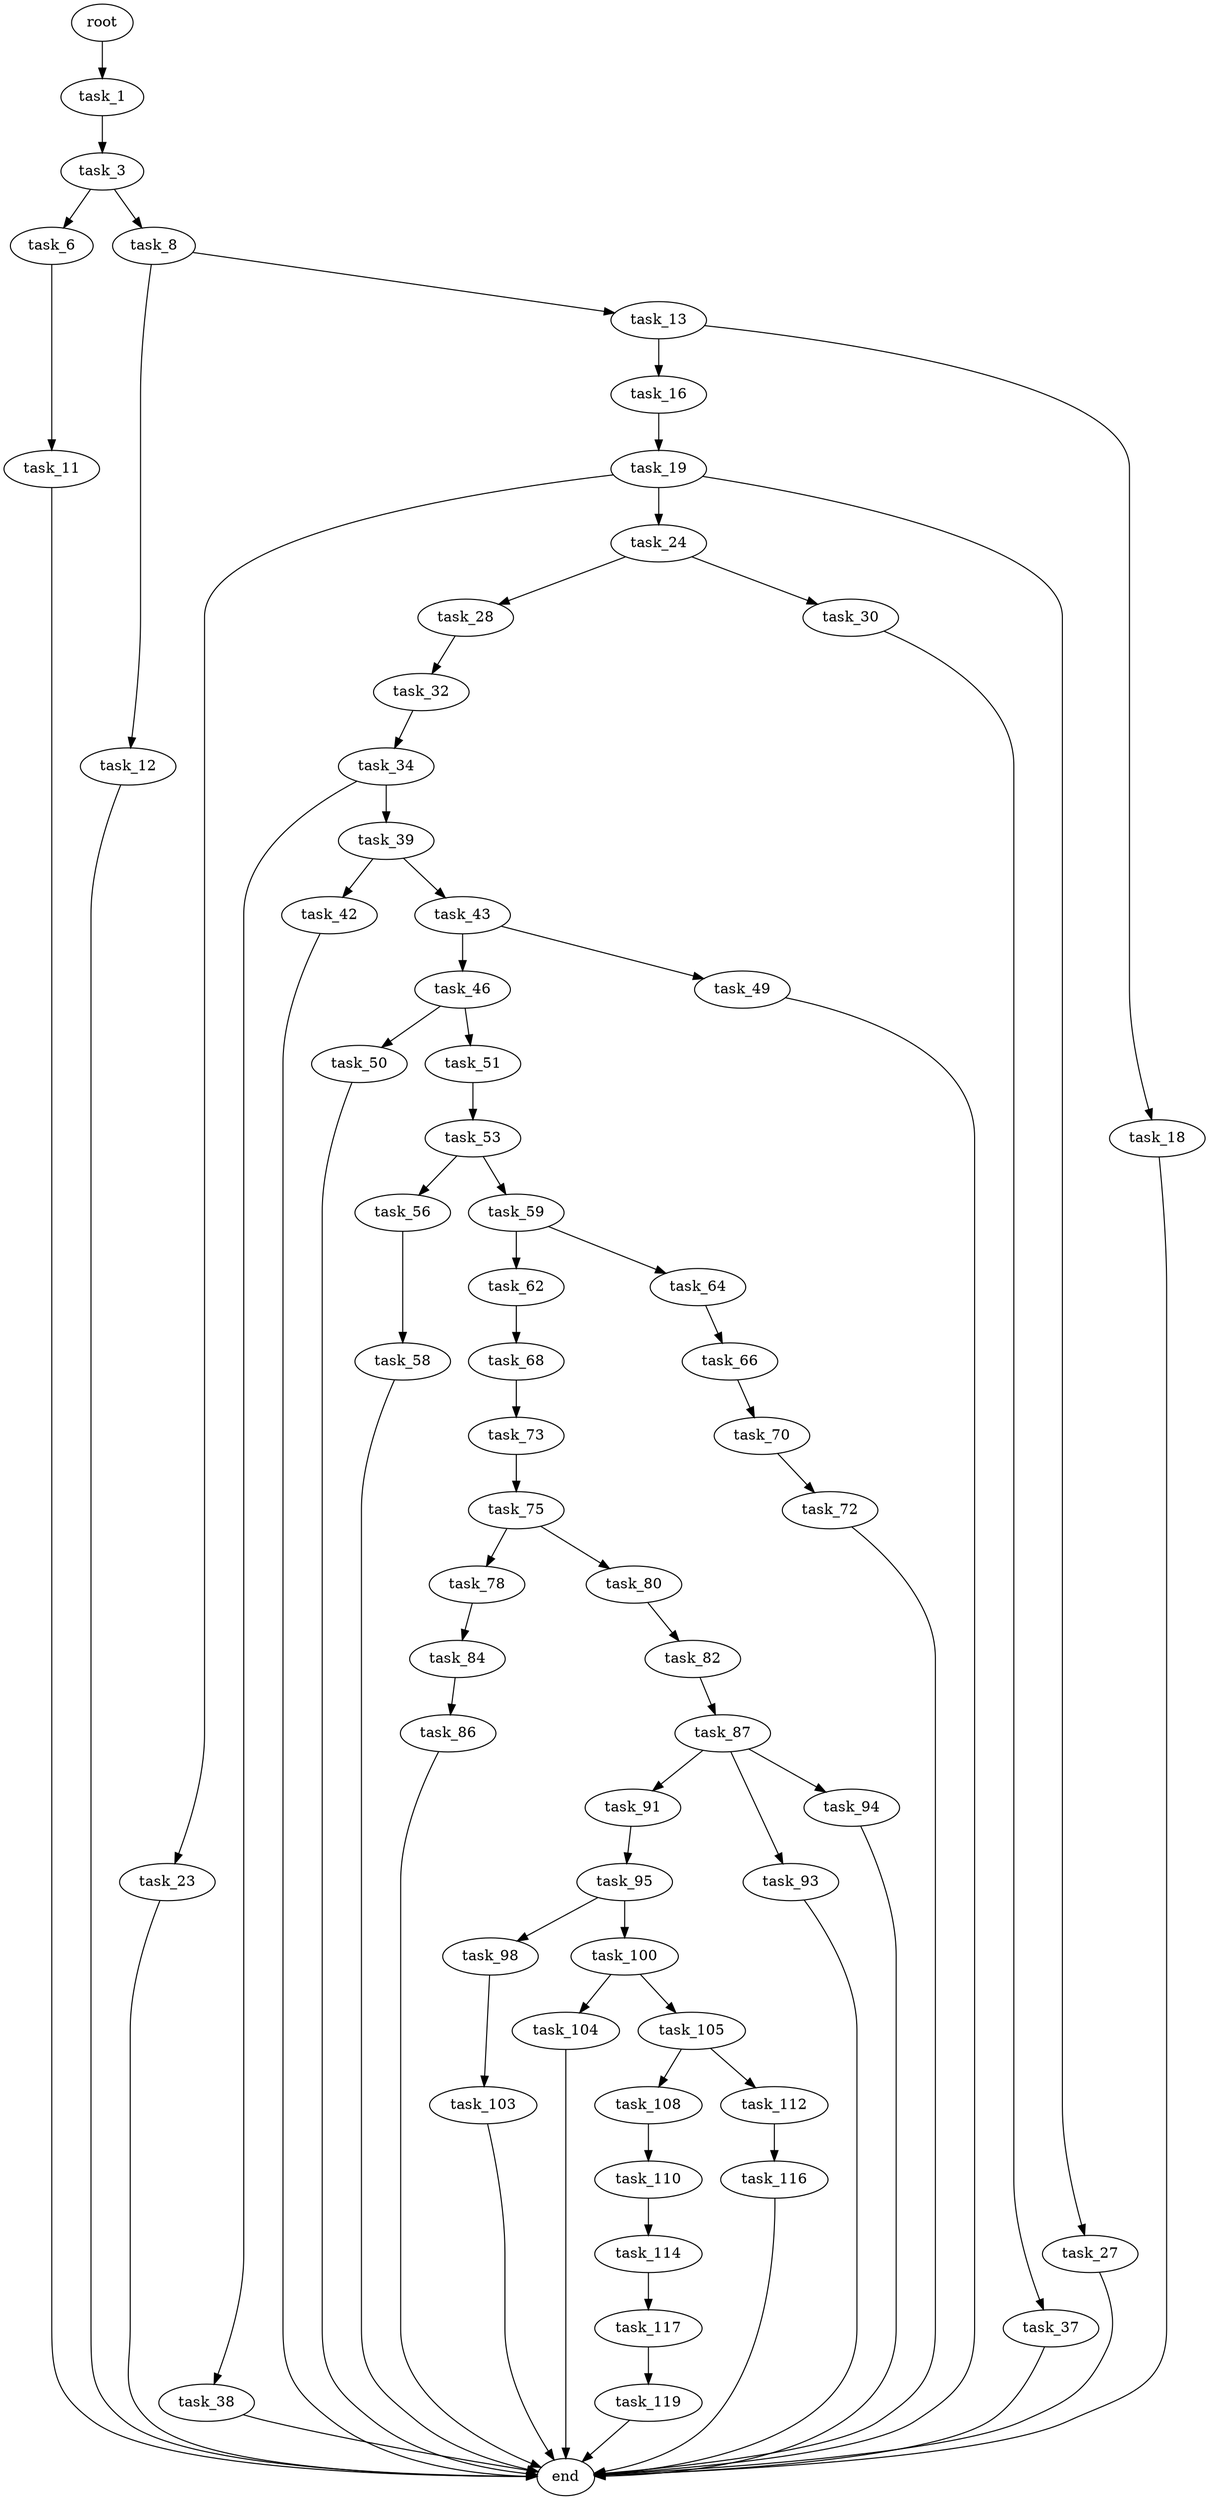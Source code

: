 digraph G {
  root [size="0.000000"];
  task_1 [size="7277873636.000000"];
  task_3 [size="10914187624.000000"];
  task_6 [size="1073741824000.000000"];
  task_8 [size="417080922845.000000"];
  task_11 [size="274749419674.000000"];
  task_12 [size="13741191669.000000"];
  task_13 [size="198407745139.000000"];
  task_16 [size="9055286523.000000"];
  task_18 [size="231928233984.000000"];
  task_19 [size="560295543363.000000"];
  task_23 [size="333996680753.000000"];
  task_24 [size="17291871142.000000"];
  task_27 [size="744196357.000000"];
  task_28 [size="235578489819.000000"];
  task_30 [size="368293445632.000000"];
  task_32 [size="549755813888.000000"];
  task_34 [size="297049708420.000000"];
  task_37 [size="147604978801.000000"];
  task_38 [size="14483650368.000000"];
  task_39 [size="6197768180.000000"];
  task_42 [size="8589934592.000000"];
  task_43 [size="33337161128.000000"];
  task_46 [size="28991029248.000000"];
  task_49 [size="201303917835.000000"];
  task_50 [size="630109109309.000000"];
  task_51 [size="143294875486.000000"];
  task_53 [size="27439290617.000000"];
  task_56 [size="13207175042.000000"];
  task_58 [size="1066418527.000000"];
  task_59 [size="1073741824000.000000"];
  task_62 [size="782757789696.000000"];
  task_64 [size="22218066027.000000"];
  task_66 [size="407772766579.000000"];
  task_68 [size="37974509832.000000"];
  task_70 [size="68719476736.000000"];
  task_72 [size="8589934592.000000"];
  task_73 [size="8334722442.000000"];
  task_75 [size="64516850674.000000"];
  task_78 [size="1037907400927.000000"];
  task_80 [size="152538027035.000000"];
  task_82 [size="28991029248.000000"];
  task_84 [size="12536250751.000000"];
  task_86 [size="231928233984.000000"];
  task_87 [size="618120274578.000000"];
  task_91 [size="1117365929716.000000"];
  task_93 [size="782757789696.000000"];
  task_94 [size="571623016.000000"];
  task_95 [size="6829502398.000000"];
  task_98 [size="3762245060.000000"];
  task_100 [size="1341402228.000000"];
  task_103 [size="195931283822.000000"];
  task_104 [size="7063776940.000000"];
  task_105 [size="28991029248.000000"];
  task_108 [size="44178204236.000000"];
  task_110 [size="549755813888.000000"];
  task_112 [size="58403485313.000000"];
  task_114 [size="1073741824000.000000"];
  task_116 [size="231928233984.000000"];
  task_117 [size="15510174122.000000"];
  task_119 [size="28991029248.000000"];
  end [size="0.000000"];

  root -> task_1 [size="1.000000"];
  task_1 -> task_3 [size="301989888.000000"];
  task_3 -> task_6 [size="536870912.000000"];
  task_3 -> task_8 [size="536870912.000000"];
  task_6 -> task_11 [size="838860800.000000"];
  task_8 -> task_12 [size="838860800.000000"];
  task_8 -> task_13 [size="838860800.000000"];
  task_11 -> end [size="1.000000"];
  task_12 -> end [size="1.000000"];
  task_13 -> task_16 [size="411041792.000000"];
  task_13 -> task_18 [size="411041792.000000"];
  task_16 -> task_19 [size="33554432.000000"];
  task_18 -> end [size="1.000000"];
  task_19 -> task_23 [size="679477248.000000"];
  task_19 -> task_24 [size="679477248.000000"];
  task_19 -> task_27 [size="679477248.000000"];
  task_23 -> end [size="1.000000"];
  task_24 -> task_28 [size="301989888.000000"];
  task_24 -> task_30 [size="301989888.000000"];
  task_27 -> end [size="1.000000"];
  task_28 -> task_32 [size="209715200.000000"];
  task_30 -> task_37 [size="411041792.000000"];
  task_32 -> task_34 [size="536870912.000000"];
  task_34 -> task_38 [size="209715200.000000"];
  task_34 -> task_39 [size="209715200.000000"];
  task_37 -> end [size="1.000000"];
  task_38 -> end [size="1.000000"];
  task_39 -> task_42 [size="301989888.000000"];
  task_39 -> task_43 [size="301989888.000000"];
  task_42 -> end [size="1.000000"];
  task_43 -> task_46 [size="838860800.000000"];
  task_43 -> task_49 [size="838860800.000000"];
  task_46 -> task_50 [size="75497472.000000"];
  task_46 -> task_51 [size="75497472.000000"];
  task_49 -> end [size="1.000000"];
  task_50 -> end [size="1.000000"];
  task_51 -> task_53 [size="134217728.000000"];
  task_53 -> task_56 [size="679477248.000000"];
  task_53 -> task_59 [size="679477248.000000"];
  task_56 -> task_58 [size="209715200.000000"];
  task_58 -> end [size="1.000000"];
  task_59 -> task_62 [size="838860800.000000"];
  task_59 -> task_64 [size="838860800.000000"];
  task_62 -> task_68 [size="679477248.000000"];
  task_64 -> task_66 [size="679477248.000000"];
  task_66 -> task_70 [size="536870912.000000"];
  task_68 -> task_73 [size="33554432.000000"];
  task_70 -> task_72 [size="134217728.000000"];
  task_72 -> end [size="1.000000"];
  task_73 -> task_75 [size="301989888.000000"];
  task_75 -> task_78 [size="75497472.000000"];
  task_75 -> task_80 [size="75497472.000000"];
  task_78 -> task_84 [size="679477248.000000"];
  task_80 -> task_82 [size="134217728.000000"];
  task_82 -> task_87 [size="75497472.000000"];
  task_84 -> task_86 [size="301989888.000000"];
  task_86 -> end [size="1.000000"];
  task_87 -> task_91 [size="679477248.000000"];
  task_87 -> task_93 [size="679477248.000000"];
  task_87 -> task_94 [size="679477248.000000"];
  task_91 -> task_95 [size="679477248.000000"];
  task_93 -> end [size="1.000000"];
  task_94 -> end [size="1.000000"];
  task_95 -> task_98 [size="134217728.000000"];
  task_95 -> task_100 [size="134217728.000000"];
  task_98 -> task_103 [size="75497472.000000"];
  task_100 -> task_104 [size="33554432.000000"];
  task_100 -> task_105 [size="33554432.000000"];
  task_103 -> end [size="1.000000"];
  task_104 -> end [size="1.000000"];
  task_105 -> task_108 [size="75497472.000000"];
  task_105 -> task_112 [size="75497472.000000"];
  task_108 -> task_110 [size="838860800.000000"];
  task_110 -> task_114 [size="536870912.000000"];
  task_112 -> task_116 [size="75497472.000000"];
  task_114 -> task_117 [size="838860800.000000"];
  task_116 -> end [size="1.000000"];
  task_117 -> task_119 [size="536870912.000000"];
  task_119 -> end [size="1.000000"];
}
